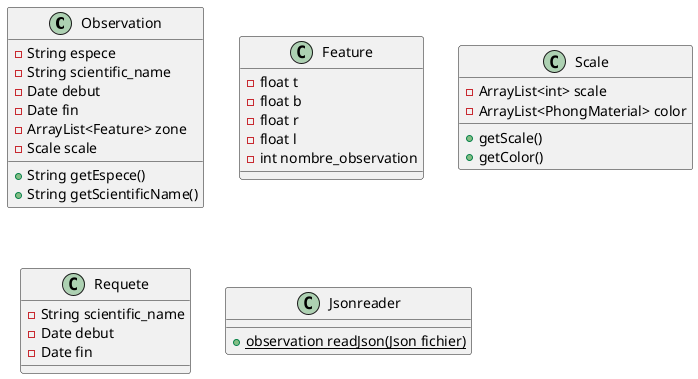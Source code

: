 @startuml
class Observation{
  -String espece
  -String scientific_name
  -Date debut
  -Date fin
  -ArrayList<Feature> zone
  -Scale scale
  +String getEspece()
  +String getScientificName()

}

class Feature {
   -float t
   -float b
   -float r
   -float l
   -int nombre_observation

}

class Scale{
   -ArrayList<int> scale
   -ArrayList<PhongMaterial> color
   +getScale()
   +getColor()

}
class Requete {
  -String scientific_name
  -Date debut
  -Date fin
}

class Jsonreader{
      {static}+observation readJson(Json fichier)
}



@enduml
